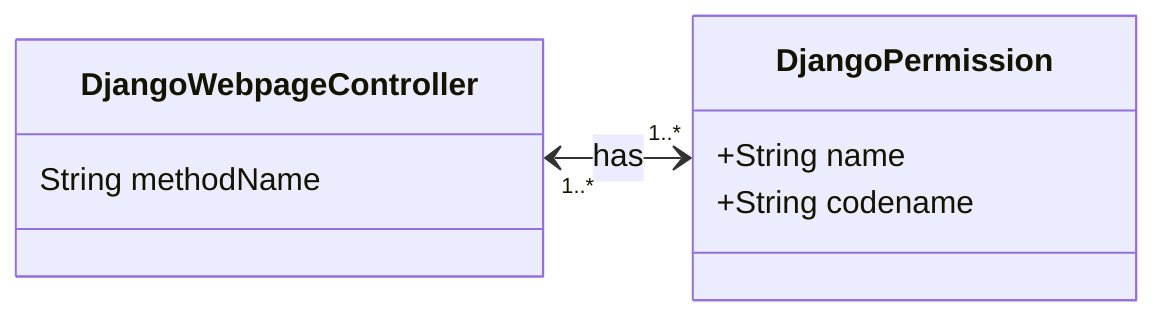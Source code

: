 classDiagram 
direction LR

class DjangoWebpageController {
    String methodName
}
class DjangoPermission {
    +String name
    +String codename
    }


DjangoWebpageController "1..*" <--> "1..*" DjangoPermission : has